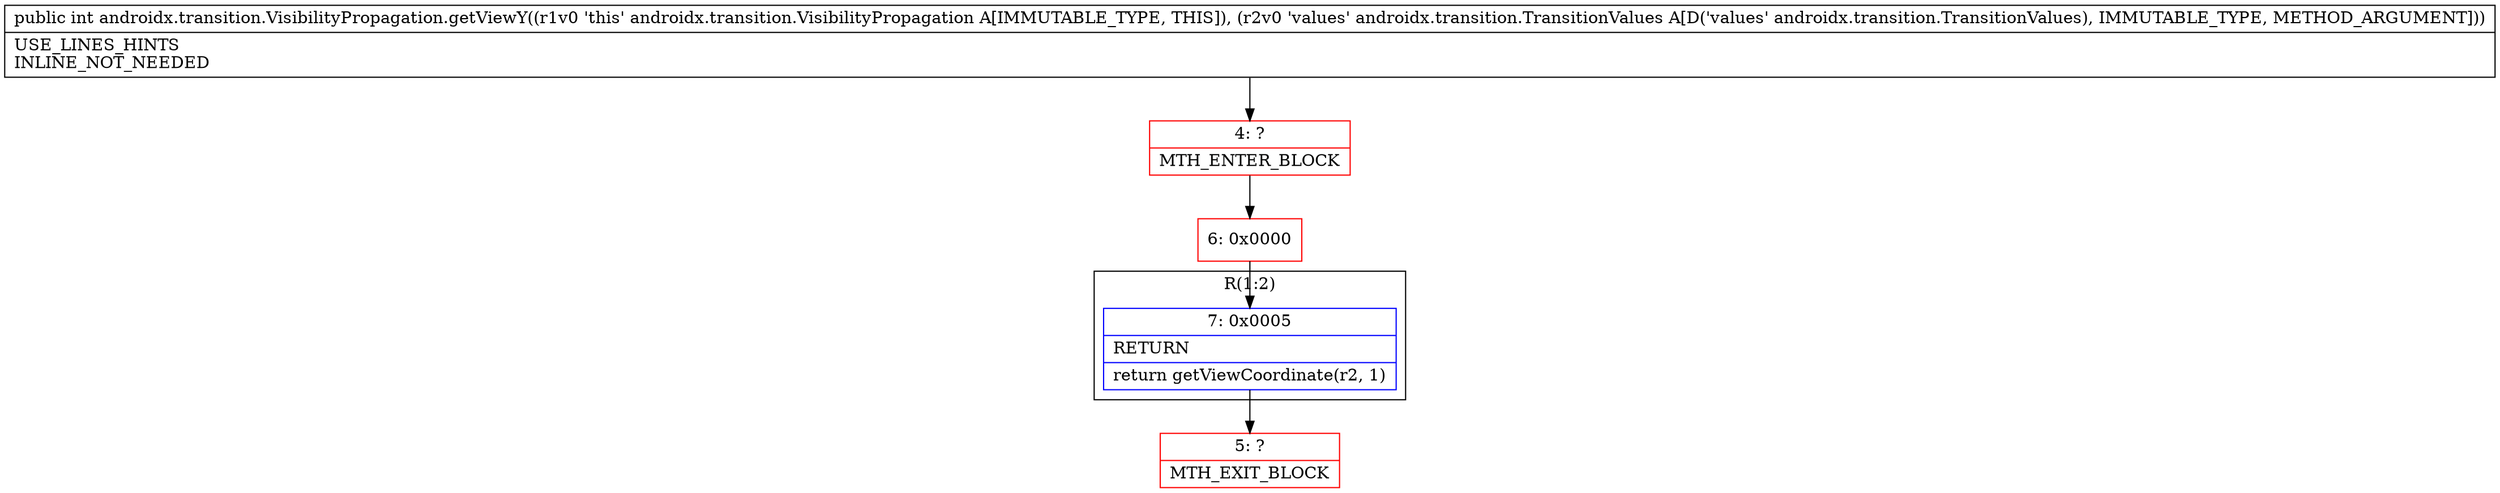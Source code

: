 digraph "CFG forandroidx.transition.VisibilityPropagation.getViewY(Landroidx\/transition\/TransitionValues;)I" {
subgraph cluster_Region_25445572 {
label = "R(1:2)";
node [shape=record,color=blue];
Node_7 [shape=record,label="{7\:\ 0x0005|RETURN\l|return getViewCoordinate(r2, 1)\l}"];
}
Node_4 [shape=record,color=red,label="{4\:\ ?|MTH_ENTER_BLOCK\l}"];
Node_6 [shape=record,color=red,label="{6\:\ 0x0000}"];
Node_5 [shape=record,color=red,label="{5\:\ ?|MTH_EXIT_BLOCK\l}"];
MethodNode[shape=record,label="{public int androidx.transition.VisibilityPropagation.getViewY((r1v0 'this' androidx.transition.VisibilityPropagation A[IMMUTABLE_TYPE, THIS]), (r2v0 'values' androidx.transition.TransitionValues A[D('values' androidx.transition.TransitionValues), IMMUTABLE_TYPE, METHOD_ARGUMENT]))  | USE_LINES_HINTS\lINLINE_NOT_NEEDED\l}"];
MethodNode -> Node_4;Node_7 -> Node_5;
Node_4 -> Node_6;
Node_6 -> Node_7;
}

